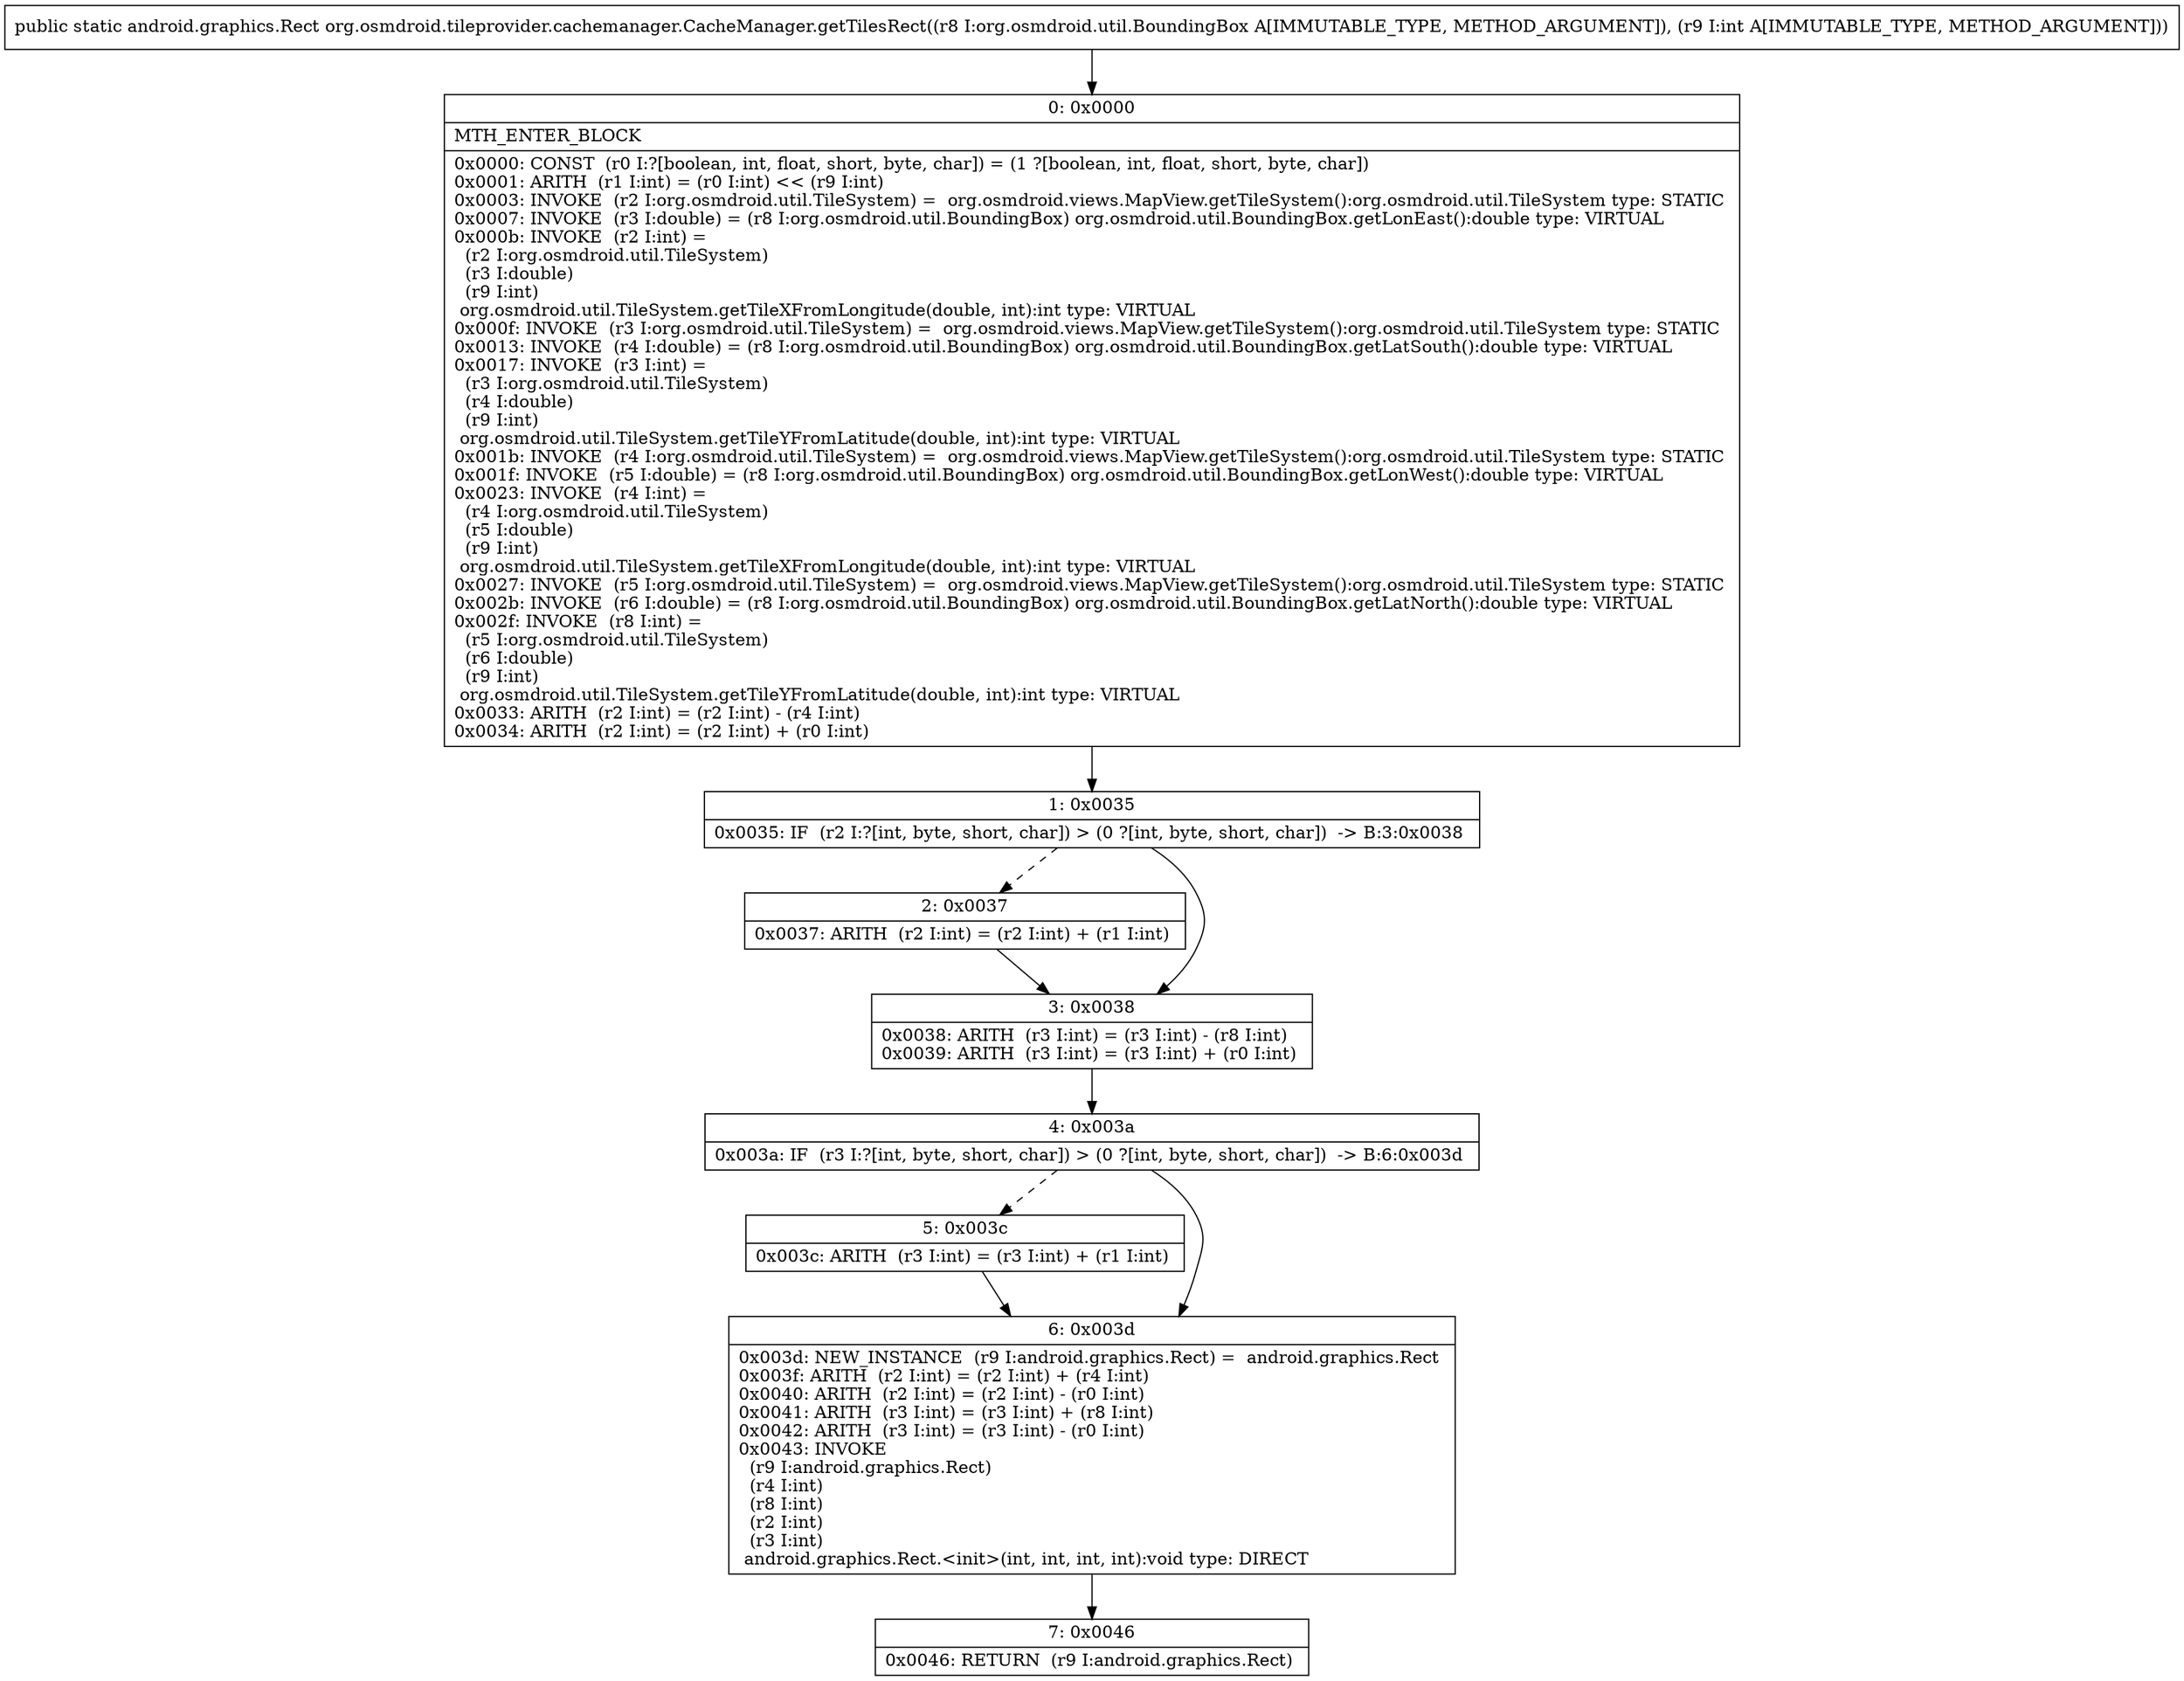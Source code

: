digraph "CFG fororg.osmdroid.tileprovider.cachemanager.CacheManager.getTilesRect(Lorg\/osmdroid\/util\/BoundingBox;I)Landroid\/graphics\/Rect;" {
Node_0 [shape=record,label="{0\:\ 0x0000|MTH_ENTER_BLOCK\l|0x0000: CONST  (r0 I:?[boolean, int, float, short, byte, char]) = (1 ?[boolean, int, float, short, byte, char]) \l0x0001: ARITH  (r1 I:int) = (r0 I:int) \<\< (r9 I:int) \l0x0003: INVOKE  (r2 I:org.osmdroid.util.TileSystem) =  org.osmdroid.views.MapView.getTileSystem():org.osmdroid.util.TileSystem type: STATIC \l0x0007: INVOKE  (r3 I:double) = (r8 I:org.osmdroid.util.BoundingBox) org.osmdroid.util.BoundingBox.getLonEast():double type: VIRTUAL \l0x000b: INVOKE  (r2 I:int) = \l  (r2 I:org.osmdroid.util.TileSystem)\l  (r3 I:double)\l  (r9 I:int)\l org.osmdroid.util.TileSystem.getTileXFromLongitude(double, int):int type: VIRTUAL \l0x000f: INVOKE  (r3 I:org.osmdroid.util.TileSystem) =  org.osmdroid.views.MapView.getTileSystem():org.osmdroid.util.TileSystem type: STATIC \l0x0013: INVOKE  (r4 I:double) = (r8 I:org.osmdroid.util.BoundingBox) org.osmdroid.util.BoundingBox.getLatSouth():double type: VIRTUAL \l0x0017: INVOKE  (r3 I:int) = \l  (r3 I:org.osmdroid.util.TileSystem)\l  (r4 I:double)\l  (r9 I:int)\l org.osmdroid.util.TileSystem.getTileYFromLatitude(double, int):int type: VIRTUAL \l0x001b: INVOKE  (r4 I:org.osmdroid.util.TileSystem) =  org.osmdroid.views.MapView.getTileSystem():org.osmdroid.util.TileSystem type: STATIC \l0x001f: INVOKE  (r5 I:double) = (r8 I:org.osmdroid.util.BoundingBox) org.osmdroid.util.BoundingBox.getLonWest():double type: VIRTUAL \l0x0023: INVOKE  (r4 I:int) = \l  (r4 I:org.osmdroid.util.TileSystem)\l  (r5 I:double)\l  (r9 I:int)\l org.osmdroid.util.TileSystem.getTileXFromLongitude(double, int):int type: VIRTUAL \l0x0027: INVOKE  (r5 I:org.osmdroid.util.TileSystem) =  org.osmdroid.views.MapView.getTileSystem():org.osmdroid.util.TileSystem type: STATIC \l0x002b: INVOKE  (r6 I:double) = (r8 I:org.osmdroid.util.BoundingBox) org.osmdroid.util.BoundingBox.getLatNorth():double type: VIRTUAL \l0x002f: INVOKE  (r8 I:int) = \l  (r5 I:org.osmdroid.util.TileSystem)\l  (r6 I:double)\l  (r9 I:int)\l org.osmdroid.util.TileSystem.getTileYFromLatitude(double, int):int type: VIRTUAL \l0x0033: ARITH  (r2 I:int) = (r2 I:int) \- (r4 I:int) \l0x0034: ARITH  (r2 I:int) = (r2 I:int) + (r0 I:int) \l}"];
Node_1 [shape=record,label="{1\:\ 0x0035|0x0035: IF  (r2 I:?[int, byte, short, char]) \> (0 ?[int, byte, short, char])  \-\> B:3:0x0038 \l}"];
Node_2 [shape=record,label="{2\:\ 0x0037|0x0037: ARITH  (r2 I:int) = (r2 I:int) + (r1 I:int) \l}"];
Node_3 [shape=record,label="{3\:\ 0x0038|0x0038: ARITH  (r3 I:int) = (r3 I:int) \- (r8 I:int) \l0x0039: ARITH  (r3 I:int) = (r3 I:int) + (r0 I:int) \l}"];
Node_4 [shape=record,label="{4\:\ 0x003a|0x003a: IF  (r3 I:?[int, byte, short, char]) \> (0 ?[int, byte, short, char])  \-\> B:6:0x003d \l}"];
Node_5 [shape=record,label="{5\:\ 0x003c|0x003c: ARITH  (r3 I:int) = (r3 I:int) + (r1 I:int) \l}"];
Node_6 [shape=record,label="{6\:\ 0x003d|0x003d: NEW_INSTANCE  (r9 I:android.graphics.Rect) =  android.graphics.Rect \l0x003f: ARITH  (r2 I:int) = (r2 I:int) + (r4 I:int) \l0x0040: ARITH  (r2 I:int) = (r2 I:int) \- (r0 I:int) \l0x0041: ARITH  (r3 I:int) = (r3 I:int) + (r8 I:int) \l0x0042: ARITH  (r3 I:int) = (r3 I:int) \- (r0 I:int) \l0x0043: INVOKE  \l  (r9 I:android.graphics.Rect)\l  (r4 I:int)\l  (r8 I:int)\l  (r2 I:int)\l  (r3 I:int)\l android.graphics.Rect.\<init\>(int, int, int, int):void type: DIRECT \l}"];
Node_7 [shape=record,label="{7\:\ 0x0046|0x0046: RETURN  (r9 I:android.graphics.Rect) \l}"];
MethodNode[shape=record,label="{public static android.graphics.Rect org.osmdroid.tileprovider.cachemanager.CacheManager.getTilesRect((r8 I:org.osmdroid.util.BoundingBox A[IMMUTABLE_TYPE, METHOD_ARGUMENT]), (r9 I:int A[IMMUTABLE_TYPE, METHOD_ARGUMENT])) }"];
MethodNode -> Node_0;
Node_0 -> Node_1;
Node_1 -> Node_2[style=dashed];
Node_1 -> Node_3;
Node_2 -> Node_3;
Node_3 -> Node_4;
Node_4 -> Node_5[style=dashed];
Node_4 -> Node_6;
Node_5 -> Node_6;
Node_6 -> Node_7;
}

